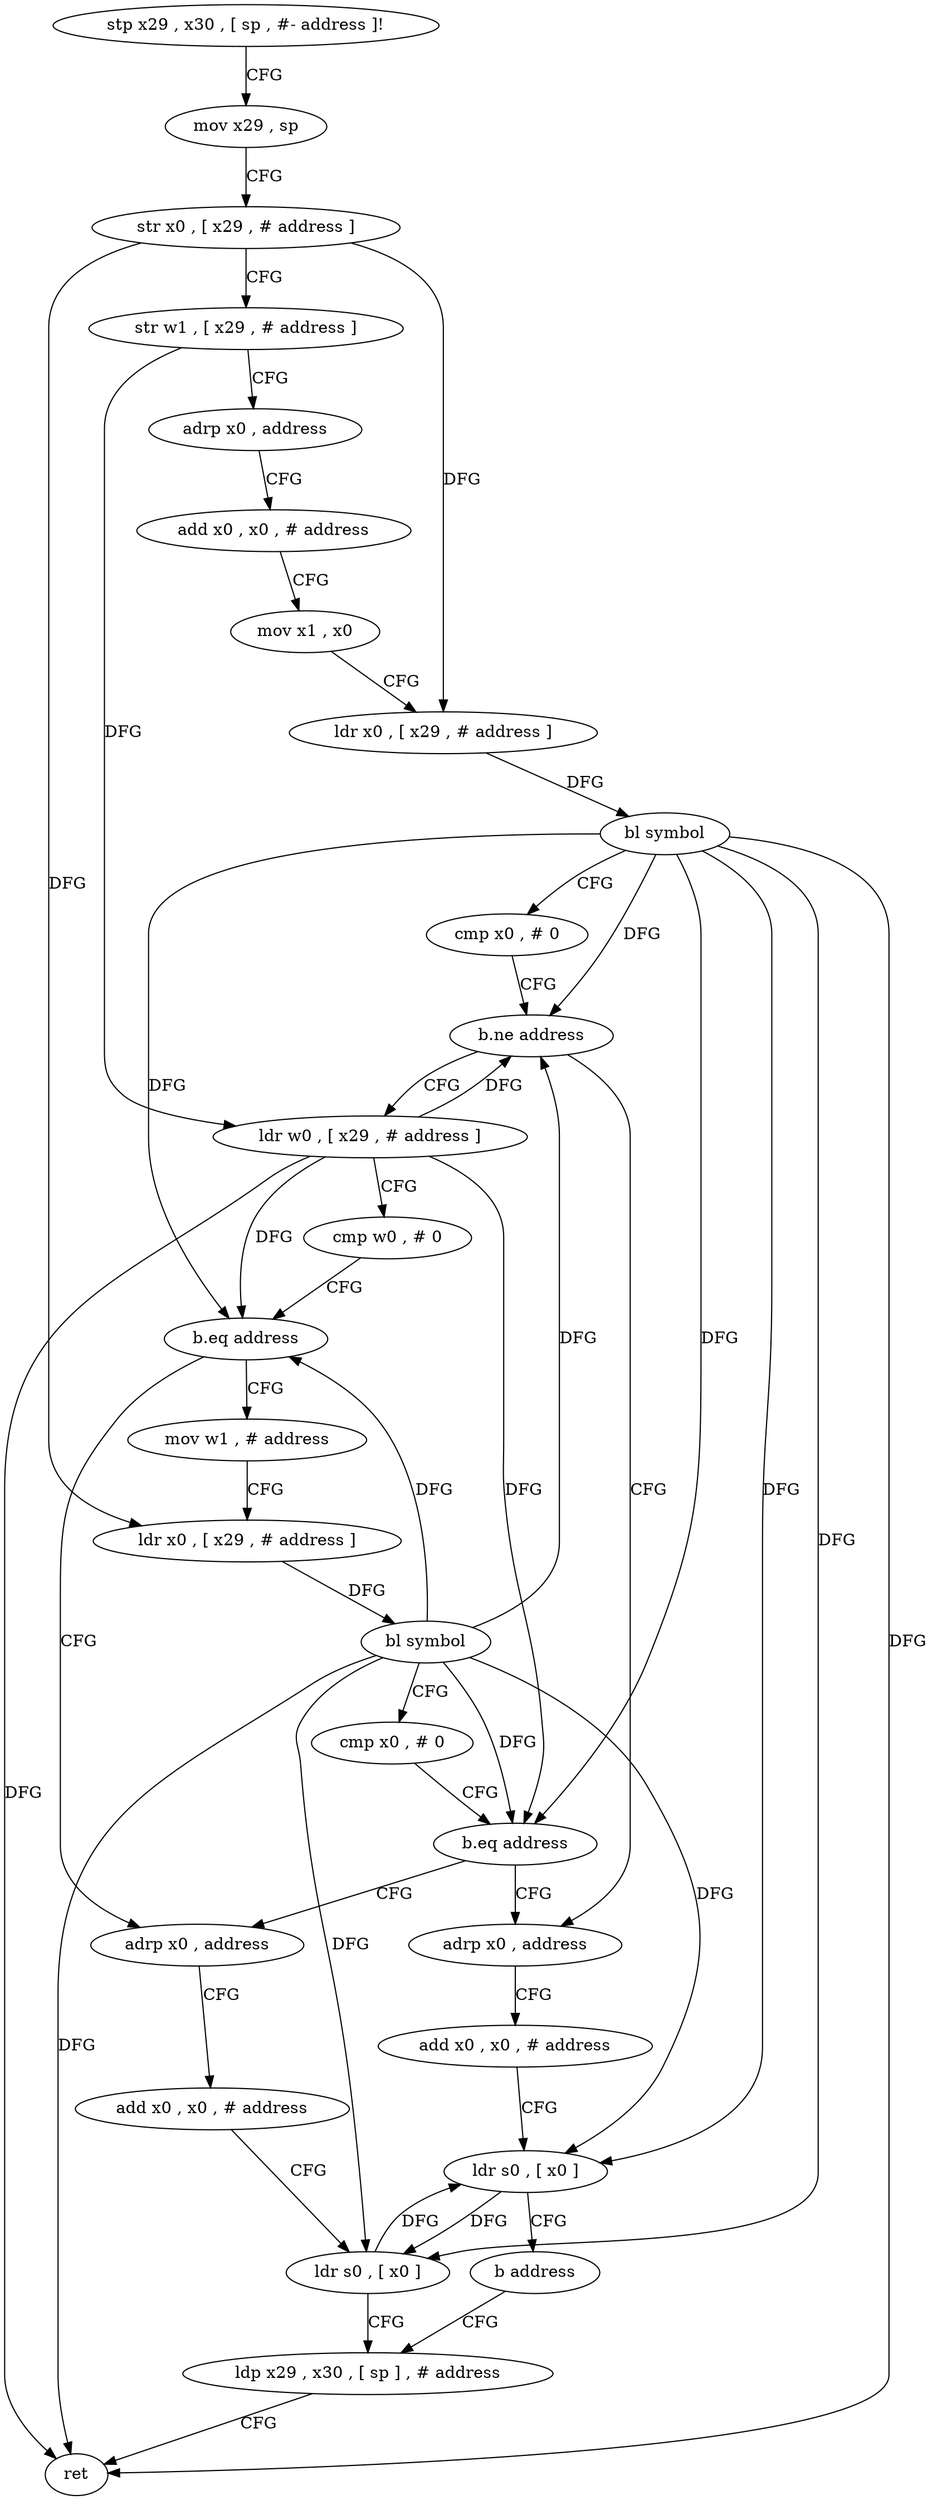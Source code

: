 digraph "func" {
"4267316" [label = "stp x29 , x30 , [ sp , #- address ]!" ]
"4267320" [label = "mov x29 , sp" ]
"4267324" [label = "str x0 , [ x29 , # address ]" ]
"4267328" [label = "str w1 , [ x29 , # address ]" ]
"4267332" [label = "adrp x0 , address" ]
"4267336" [label = "add x0 , x0 , # address" ]
"4267340" [label = "mov x1 , x0" ]
"4267344" [label = "ldr x0 , [ x29 , # address ]" ]
"4267348" [label = "bl symbol" ]
"4267352" [label = "cmp x0 , # 0" ]
"4267356" [label = "b.ne address" ]
"4267392" [label = "adrp x0 , address" ]
"4267360" [label = "ldr w0 , [ x29 , # address ]" ]
"4267396" [label = "add x0 , x0 , # address" ]
"4267400" [label = "ldr s0 , [ x0 ]" ]
"4267404" [label = "b address" ]
"4267420" [label = "ldp x29 , x30 , [ sp ] , # address" ]
"4267364" [label = "cmp w0 , # 0" ]
"4267368" [label = "b.eq address" ]
"4267408" [label = "adrp x0 , address" ]
"4267372" [label = "mov w1 , # address" ]
"4267424" [label = "ret" ]
"4267412" [label = "add x0 , x0 , # address" ]
"4267416" [label = "ldr s0 , [ x0 ]" ]
"4267376" [label = "ldr x0 , [ x29 , # address ]" ]
"4267380" [label = "bl symbol" ]
"4267384" [label = "cmp x0 , # 0" ]
"4267388" [label = "b.eq address" ]
"4267316" -> "4267320" [ label = "CFG" ]
"4267320" -> "4267324" [ label = "CFG" ]
"4267324" -> "4267328" [ label = "CFG" ]
"4267324" -> "4267344" [ label = "DFG" ]
"4267324" -> "4267376" [ label = "DFG" ]
"4267328" -> "4267332" [ label = "CFG" ]
"4267328" -> "4267360" [ label = "DFG" ]
"4267332" -> "4267336" [ label = "CFG" ]
"4267336" -> "4267340" [ label = "CFG" ]
"4267340" -> "4267344" [ label = "CFG" ]
"4267344" -> "4267348" [ label = "DFG" ]
"4267348" -> "4267352" [ label = "CFG" ]
"4267348" -> "4267356" [ label = "DFG" ]
"4267348" -> "4267368" [ label = "DFG" ]
"4267348" -> "4267424" [ label = "DFG" ]
"4267348" -> "4267388" [ label = "DFG" ]
"4267348" -> "4267400" [ label = "DFG" ]
"4267348" -> "4267416" [ label = "DFG" ]
"4267352" -> "4267356" [ label = "CFG" ]
"4267356" -> "4267392" [ label = "CFG" ]
"4267356" -> "4267360" [ label = "CFG" ]
"4267392" -> "4267396" [ label = "CFG" ]
"4267360" -> "4267364" [ label = "CFG" ]
"4267360" -> "4267356" [ label = "DFG" ]
"4267360" -> "4267368" [ label = "DFG" ]
"4267360" -> "4267424" [ label = "DFG" ]
"4267360" -> "4267388" [ label = "DFG" ]
"4267396" -> "4267400" [ label = "CFG" ]
"4267400" -> "4267404" [ label = "CFG" ]
"4267400" -> "4267416" [ label = "DFG" ]
"4267404" -> "4267420" [ label = "CFG" ]
"4267420" -> "4267424" [ label = "CFG" ]
"4267364" -> "4267368" [ label = "CFG" ]
"4267368" -> "4267408" [ label = "CFG" ]
"4267368" -> "4267372" [ label = "CFG" ]
"4267408" -> "4267412" [ label = "CFG" ]
"4267372" -> "4267376" [ label = "CFG" ]
"4267412" -> "4267416" [ label = "CFG" ]
"4267416" -> "4267420" [ label = "CFG" ]
"4267416" -> "4267400" [ label = "DFG" ]
"4267376" -> "4267380" [ label = "DFG" ]
"4267380" -> "4267384" [ label = "CFG" ]
"4267380" -> "4267356" [ label = "DFG" ]
"4267380" -> "4267400" [ label = "DFG" ]
"4267380" -> "4267368" [ label = "DFG" ]
"4267380" -> "4267416" [ label = "DFG" ]
"4267380" -> "4267424" [ label = "DFG" ]
"4267380" -> "4267388" [ label = "DFG" ]
"4267384" -> "4267388" [ label = "CFG" ]
"4267388" -> "4267408" [ label = "CFG" ]
"4267388" -> "4267392" [ label = "CFG" ]
}

